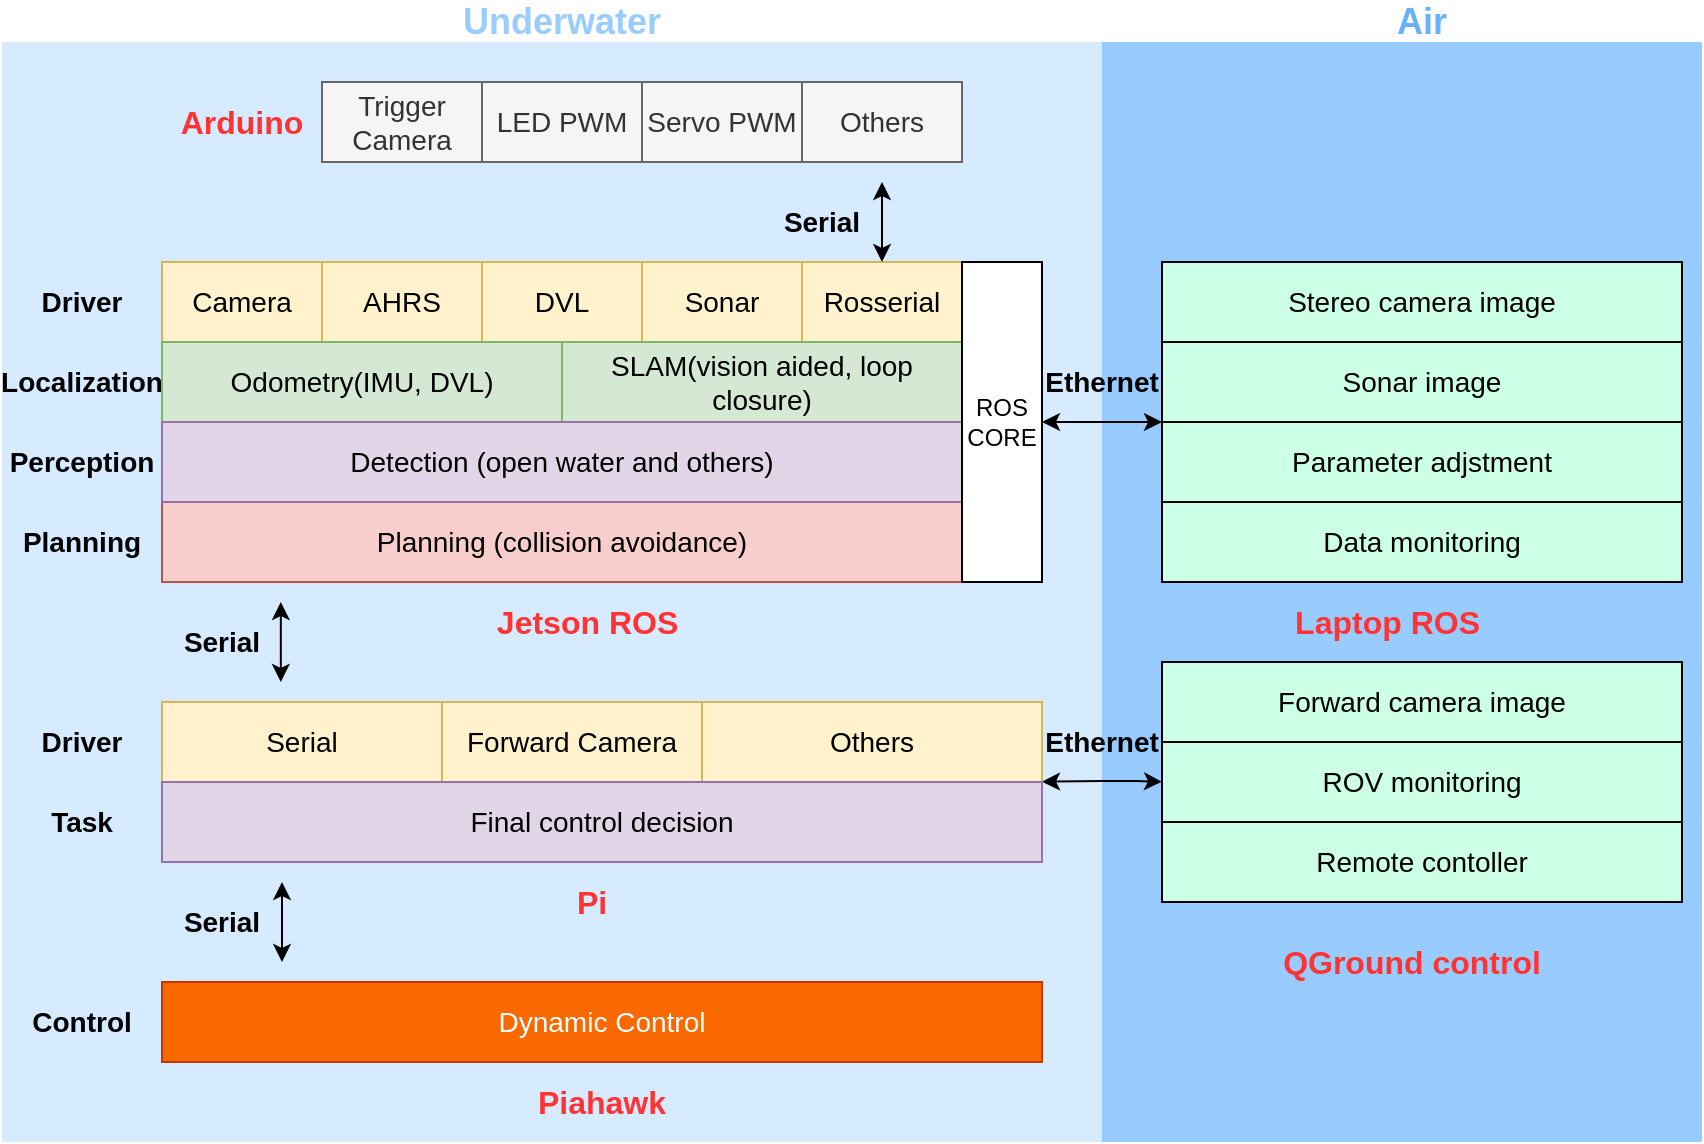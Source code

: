 <mxfile version="14.6.1" type="device"><diagram id="Sv5F9igE_lK4fOywWKP_" name="Page-1"><mxGraphModel dx="980" dy="555" grid="1" gridSize="10" guides="1" tooltips="1" connect="1" arrows="1" fold="1" page="1" pageScale="1" pageWidth="850" pageHeight="1100" math="0" shadow="0"><root><mxCell id="0"/><mxCell id="1" parent="0"/><mxCell id="74" value="" style="whiteSpace=wrap;html=1;aspect=fixed;fillColor=#3399FF;strokeColor=none;opacity=20;" parent="1" vertex="1"><mxGeometry y="550" width="550" height="550" as="geometry"/></mxCell><mxCell id="76" value="" style="rounded=0;whiteSpace=wrap;html=1;opacity=50;strokeColor=none;fillColor=#3399FF;" parent="1" vertex="1"><mxGeometry x="550" y="550" width="300" height="550" as="geometry"/></mxCell><mxCell id="3" value="&lt;font style=&quot;font-size: 14px&quot;&gt;Camera&lt;/font&gt;" style="rounded=0;whiteSpace=wrap;html=1;fillColor=#fff2cc;strokeColor=#d6b656;" parent="1" vertex="1"><mxGeometry x="80" y="660" width="80" height="40" as="geometry"/></mxCell><mxCell id="4" value="&lt;font style=&quot;font-size: 14px&quot;&gt;AHRS&lt;/font&gt;" style="rounded=0;whiteSpace=wrap;html=1;fillColor=#fff2cc;strokeColor=#d6b656;" parent="1" vertex="1"><mxGeometry x="160" y="660" width="80" height="40" as="geometry"/></mxCell><mxCell id="5" value="&lt;font style=&quot;font-size: 14px&quot;&gt;DVL&lt;/font&gt;" style="rounded=0;whiteSpace=wrap;html=1;fillColor=#fff2cc;strokeColor=#d6b656;" parent="1" vertex="1"><mxGeometry x="240" y="660" width="80" height="40" as="geometry"/></mxCell><mxCell id="6" value="&lt;font style=&quot;font-size: 14px&quot;&gt;Rosserial&lt;/font&gt;" style="rounded=0;whiteSpace=wrap;html=1;fillColor=#fff2cc;strokeColor=#d6b656;" parent="1" vertex="1"><mxGeometry x="400" y="660" width="80" height="40" as="geometry"/></mxCell><mxCell id="7" value="&lt;font style=&quot;font-size: 14px&quot;&gt;Sonar&lt;/font&gt;" style="rounded=0;whiteSpace=wrap;html=1;fillColor=#fff2cc;strokeColor=#d6b656;" parent="1" vertex="1"><mxGeometry x="320" y="660" width="80" height="40" as="geometry"/></mxCell><mxCell id="8" value="&lt;font style=&quot;font-size: 14px&quot;&gt;&lt;b&gt;Driver&lt;/b&gt;&lt;/font&gt;" style="text;html=1;strokeColor=none;fillColor=none;align=center;verticalAlign=middle;whiteSpace=wrap;rounded=0;" parent="1" vertex="1"><mxGeometry x="20" y="670" width="40" height="20" as="geometry"/></mxCell><mxCell id="14" value="&lt;font style=&quot;font-size: 14px&quot;&gt;&lt;b&gt;Localization&lt;/b&gt;&lt;/font&gt;" style="text;html=1;strokeColor=none;fillColor=none;align=center;verticalAlign=middle;whiteSpace=wrap;rounded=0;" parent="1" vertex="1"><mxGeometry x="20" y="710" width="40" height="20" as="geometry"/></mxCell><mxCell id="15" value="&lt;font style=&quot;font-size: 14px&quot;&gt;&lt;b&gt;Planning&lt;/b&gt;&lt;/font&gt;" style="text;html=1;strokeColor=none;fillColor=none;align=center;verticalAlign=middle;whiteSpace=wrap;rounded=0;" parent="1" vertex="1"><mxGeometry x="20" y="790" width="40" height="20" as="geometry"/></mxCell><mxCell id="16" value="&lt;span style=&quot;font-size: 14px&quot;&gt;&lt;b&gt;Perception&lt;/b&gt;&lt;/span&gt;" style="text;html=1;strokeColor=none;fillColor=none;align=center;verticalAlign=middle;whiteSpace=wrap;rounded=0;" parent="1" vertex="1"><mxGeometry x="20" y="750" width="40" height="20" as="geometry"/></mxCell><mxCell id="17" value="&lt;font style=&quot;font-size: 14px&quot;&gt;Odometry(IMU, DVL)&lt;/font&gt;" style="rounded=0;whiteSpace=wrap;html=1;fillColor=#d5e8d4;strokeColor=#82b366;" parent="1" vertex="1"><mxGeometry x="80" y="700" width="200" height="40" as="geometry"/></mxCell><mxCell id="18" value="&lt;font style=&quot;font-size: 14px&quot;&gt;SLAM(vision aided, loop closure)&lt;/font&gt;" style="rounded=0;whiteSpace=wrap;html=1;fillColor=#d5e8d4;strokeColor=#82b366;" parent="1" vertex="1"><mxGeometry x="280" y="700" width="200" height="40" as="geometry"/></mxCell><mxCell id="19" value="&lt;span style=&quot;font-size: 14px&quot;&gt;Planning (collision avoidance)&lt;/span&gt;" style="rounded=0;whiteSpace=wrap;html=1;fillColor=#f8cecc;strokeColor=#b85450;" parent="1" vertex="1"><mxGeometry x="80" y="780" width="400" height="40" as="geometry"/></mxCell><mxCell id="20" value="&lt;span style=&quot;font-size: 14px&quot;&gt;Detection (open water and others)&lt;/span&gt;" style="rounded=0;whiteSpace=wrap;html=1;fillColor=#e1d5e7;strokeColor=#9673a6;" parent="1" vertex="1"><mxGeometry x="80" y="740" width="400" height="40" as="geometry"/></mxCell><mxCell id="24" value="" style="endArrow=classic;startArrow=classic;html=1;exitX=0.5;exitY=0;exitDx=0;exitDy=0;" parent="1" source="6" edge="1"><mxGeometry width="50" height="50" relative="1" as="geometry"><mxPoint x="440" y="650" as="sourcePoint"/><mxPoint x="440" y="620" as="targetPoint"/></mxGeometry></mxCell><mxCell id="26" value="&lt;font style=&quot;font-size: 14px&quot;&gt;&lt;b&gt;Serial&lt;/b&gt;&lt;/font&gt;" style="text;html=1;strokeColor=none;fillColor=none;align=center;verticalAlign=middle;whiteSpace=wrap;rounded=0;" parent="1" vertex="1"><mxGeometry x="390" y="630" width="40" height="20" as="geometry"/></mxCell><mxCell id="27" value="&lt;font size=&quot;1&quot; color=&quot;#ff3333&quot;&gt;&lt;b style=&quot;font-size: 16px&quot;&gt;Jetson ROS&amp;nbsp;&lt;/b&gt;&lt;/font&gt;" style="text;html=1;strokeColor=none;fillColor=none;align=center;verticalAlign=middle;whiteSpace=wrap;rounded=0;" parent="1" vertex="1"><mxGeometry x="165" y="830" width="260" height="20" as="geometry"/></mxCell><mxCell id="29" value="ROS CORE" style="rounded=0;whiteSpace=wrap;html=1;" parent="1" vertex="1"><mxGeometry x="480" y="660" width="40" height="160" as="geometry"/></mxCell><mxCell id="32" value="&lt;font size=&quot;1&quot; color=&quot;#ff3333&quot;&gt;&lt;b style=&quot;font-size: 16px&quot;&gt;Laptop ROS&amp;nbsp;&lt;/b&gt;&lt;/font&gt;" style="text;html=1;strokeColor=none;fillColor=none;align=center;verticalAlign=middle;whiteSpace=wrap;rounded=0;" parent="1" vertex="1"><mxGeometry x="590" y="830" width="210" height="20" as="geometry"/></mxCell><mxCell id="37" value="" style="group" parent="1" vertex="1" connectable="0"><mxGeometry x="580" y="660" width="260" height="160" as="geometry"/></mxCell><mxCell id="33" value="&lt;div&gt;&lt;span style=&quot;font-size: 14px&quot;&gt;Stereo camera image&lt;/span&gt;&lt;span style=&quot;color: rgba(0 , 0 , 0 , 0) ; font-family: monospace ; font-size: 0px&quot;&gt;%3CmxGraphModel%3E%3Croot%3E%3CmxCell%20id%3D%220%22%2F%3E%3CmxCell%20id%3D%221%22%20parent%3D%220%22%2F%3E%3CmxCell%20id%3D%222%22%20value%3D%22%26lt%3Bspan%20style%3D%26quot%3Bfont-size%3A%2014px%26quot%3B%26gt%3BPlanning%20(collision%20avoidance)%26lt%3B%2Fspan%26gt%3B%22%20style%3D%22rounded%3D0%3BwhiteSpace%3Dwrap%3Bhtml%3D1%3BfillColor%3D%23f8cecc%3BstrokeColor%3D%23b85450%3B%22%20vertex%3D%221%22%20parent%3D%221%22%3E%3CmxGeometry%20x%3D%2280%22%20y%3D%22520%22%20width%3D%22400%22%20height%3D%2240%22%20as%3D%22geometry%22%2F%3E%3C%2FmxCell%3E%3C%2Froot%3E%3C%2FmxGraphModel%3E&lt;/span&gt;&lt;/div&gt;" style="rounded=0;whiteSpace=wrap;html=1;align=center;fillColor=#CCFFE6;" parent="37" vertex="1"><mxGeometry width="260" height="40" as="geometry"/></mxCell><mxCell id="34" value="&lt;span style=&quot;font-size: 14px&quot;&gt;Sonar image&lt;/span&gt;" style="rounded=0;whiteSpace=wrap;html=1;fillColor=#CCFFE6;" parent="37" vertex="1"><mxGeometry y="40" width="260" height="40" as="geometry"/></mxCell><mxCell id="35" value="&lt;span style=&quot;font-size: 14px&quot;&gt;Parameter adjstment&lt;/span&gt;" style="rounded=0;whiteSpace=wrap;html=1;fillColor=#CCFFE6;" parent="37" vertex="1"><mxGeometry y="80" width="260" height="40" as="geometry"/></mxCell><mxCell id="36" value="&lt;span style=&quot;font-size: 14px&quot;&gt;Data monitoring&lt;/span&gt;" style="rounded=0;whiteSpace=wrap;html=1;fillColor=#CCFFE6;" parent="37" vertex="1"><mxGeometry y="120" width="260" height="40" as="geometry"/></mxCell><mxCell id="50" value="" style="group" parent="1" vertex="1" connectable="0"><mxGeometry x="90" y="830" width="49.41" height="40" as="geometry"/></mxCell><mxCell id="43" value="" style="endArrow=classic;startArrow=classic;html=1;exitX=0.5;exitY=0;exitDx=0;exitDy=0;" parent="50" edge="1"><mxGeometry width="50" height="50" relative="1" as="geometry"><mxPoint x="49.41" y="40" as="sourcePoint"/><mxPoint x="49.41" as="targetPoint"/></mxGeometry></mxCell><mxCell id="44" value="&lt;font style=&quot;font-size: 14px&quot;&gt;&lt;b&gt;Serial&lt;/b&gt;&lt;/font&gt;" style="text;html=1;strokeColor=none;fillColor=none;align=center;verticalAlign=middle;whiteSpace=wrap;rounded=0;" parent="50" vertex="1"><mxGeometry y="10" width="40" height="20" as="geometry"/></mxCell><mxCell id="53" value="&lt;font style=&quot;font-size: 14px&quot;&gt;&lt;b&gt;Control&lt;/b&gt;&lt;/font&gt;" style="text;html=1;strokeColor=none;fillColor=none;align=center;verticalAlign=middle;whiteSpace=wrap;rounded=0;" parent="1" vertex="1"><mxGeometry x="20" y="1030" width="40" height="20" as="geometry"/></mxCell><mxCell id="54" value="&lt;span style=&quot;font-size: 14px&quot;&gt;Dynamic Control&lt;/span&gt;" style="rounded=0;whiteSpace=wrap;html=1;fillColor=#fa6800;strokeColor=#C73500;fontColor=#ffffff;" parent="1" vertex="1"><mxGeometry x="80" y="1020" width="440" height="40" as="geometry"/></mxCell><mxCell id="59" value="" style="group" parent="1" vertex="1" connectable="0"><mxGeometry x="530" y="710" width="40" height="20" as="geometry"/></mxCell><mxCell id="61" value="" style="group" parent="59" vertex="1" connectable="0"><mxGeometry width="40" height="20" as="geometry"/></mxCell><mxCell id="31" value="&lt;font style=&quot;font-size: 14px&quot;&gt;&lt;b&gt;Ethernet&lt;/b&gt;&lt;/font&gt;" style="text;html=1;strokeColor=none;fillColor=none;align=center;verticalAlign=middle;whiteSpace=wrap;rounded=0;" parent="61" vertex="1"><mxGeometry width="40" height="20" as="geometry"/></mxCell><mxCell id="38" value="" style="endArrow=classic;startArrow=classic;html=1;exitX=1;exitY=0.5;exitDx=0;exitDy=0;entryX=0;entryY=0;entryDx=0;entryDy=0;" parent="61" source="29" target="35" edge="1"><mxGeometry width="50" height="50" relative="1" as="geometry"><mxPoint x="10.0" y="50" as="sourcePoint"/><mxPoint x="10.0" y="10" as="targetPoint"/></mxGeometry></mxCell><mxCell id="62" value="" style="group" parent="1" vertex="1" connectable="0"><mxGeometry x="510" y="890" width="40" height="20" as="geometry"/></mxCell><mxCell id="63" value="" style="group" parent="62" vertex="1" connectable="0"><mxGeometry width="40" height="20" as="geometry"/></mxCell><mxCell id="64" value="&lt;font style=&quot;font-size: 14px&quot;&gt;&lt;b&gt;Ethernet&lt;/b&gt;&lt;/font&gt;" style="text;html=1;strokeColor=none;fillColor=none;align=center;verticalAlign=middle;whiteSpace=wrap;rounded=0;" parent="63" vertex="1"><mxGeometry x="20" width="40" height="20" as="geometry"/></mxCell><mxCell id="68" value="" style="endArrow=classic;startArrow=classic;html=1;exitX=1;exitY=0.5;exitDx=0;exitDy=0;entryX=0;entryY=0;entryDx=0;entryDy=0;" parent="1" edge="1"><mxGeometry width="50" height="50" relative="1" as="geometry"><mxPoint x="520.0" y="919.82" as="sourcePoint"/><mxPoint x="580.0" y="919.82" as="targetPoint"/><Array as="points"><mxPoint x="560" y="919.41"/></Array></mxGeometry></mxCell><mxCell id="69" value="" style="group" parent="1" vertex="1" connectable="0"><mxGeometry x="580" y="860" width="260" height="120" as="geometry"/></mxCell><mxCell id="56" value="&lt;span style=&quot;font-size: 14px&quot;&gt;Forward camera image&lt;/span&gt;" style="rounded=0;whiteSpace=wrap;html=1;align=center;fillColor=#CCFFE6;" parent="69" vertex="1"><mxGeometry width="260" height="40" as="geometry"/></mxCell><mxCell id="57" value="&lt;span style=&quot;font-size: 14px&quot;&gt;ROV monitoring&lt;/span&gt;" style="rounded=0;whiteSpace=wrap;html=1;align=center;fillColor=#CCFFE6;" parent="69" vertex="1"><mxGeometry y="40" width="260" height="40" as="geometry"/></mxCell><mxCell id="58" value="&lt;span style=&quot;font-size: 14px&quot;&gt;Remote contoller&lt;/span&gt;" style="rounded=0;whiteSpace=wrap;html=1;align=center;fillColor=#CCFFE6;" parent="69" vertex="1"><mxGeometry y="80" width="260" height="40" as="geometry"/></mxCell><mxCell id="70" value="&lt;font size=&quot;1&quot; color=&quot;#ff3333&quot;&gt;&lt;b style=&quot;font-size: 16px&quot;&gt;QGround control&lt;/b&gt;&lt;/font&gt;" style="text;html=1;strokeColor=none;fillColor=none;align=center;verticalAlign=middle;whiteSpace=wrap;rounded=0;" parent="1" vertex="1"><mxGeometry x="600" y="1000" width="210" height="20" as="geometry"/></mxCell><mxCell id="25" value="" style="group" parent="1" vertex="1" connectable="0"><mxGeometry x="160" y="570" width="80" height="120" as="geometry"/></mxCell><mxCell id="21" value="&lt;font style=&quot;font-size: 14px&quot;&gt;Trigger Camera&lt;/font&gt;" style="rounded=0;whiteSpace=wrap;html=1;fillColor=#f5f5f5;strokeColor=#666666;fontColor=#333333;" parent="25" vertex="1"><mxGeometry width="80" height="40" as="geometry"/></mxCell><mxCell id="28" value="&lt;font color=&quot;#ff3333&quot;&gt;&lt;span style=&quot;font-size: 16px&quot;&gt;&lt;b&gt;Arduino&lt;/b&gt;&lt;/span&gt;&lt;/font&gt;" style="text;html=1;strokeColor=none;fillColor=none;align=center;verticalAlign=middle;whiteSpace=wrap;rounded=0;" parent="1" vertex="1"><mxGeometry x="80" y="580" width="80" height="20" as="geometry"/></mxCell><mxCell id="23" value="&lt;span style=&quot;font-size: 14px&quot;&gt;LED PWM&lt;/span&gt;" style="rounded=0;whiteSpace=wrap;html=1;fillColor=#f5f5f5;strokeColor=#666666;fontColor=#333333;" parent="1" vertex="1"><mxGeometry x="240" y="570" width="80" height="40" as="geometry"/></mxCell><mxCell id="22" value="&lt;span style=&quot;font-size: 14px&quot;&gt;Servo PWM&lt;/span&gt;" style="rounded=0;whiteSpace=wrap;html=1;fillColor=#f5f5f5;strokeColor=#666666;fontColor=#333333;" parent="1" vertex="1"><mxGeometry x="320" y="570" width="80" height="40" as="geometry"/></mxCell><mxCell id="71" value="&lt;span style=&quot;font-size: 14px&quot;&gt;Others&lt;/span&gt;" style="rounded=0;whiteSpace=wrap;html=1;fillColor=#f5f5f5;strokeColor=#666666;fontColor=#333333;" parent="1" vertex="1"><mxGeometry x="400" y="570" width="80" height="40" as="geometry"/></mxCell><mxCell id="77" value="&lt;font size=&quot;1&quot; color=&quot;#99ccff&quot;&gt;&lt;b style=&quot;font-size: 18px&quot;&gt;Underwater&lt;/b&gt;&lt;/font&gt;" style="text;html=1;strokeColor=none;fillColor=none;align=center;verticalAlign=middle;whiteSpace=wrap;rounded=0;glass=0;opacity=50;" parent="1" vertex="1"><mxGeometry x="229.06" y="530" width="101.87" height="20" as="geometry"/></mxCell><mxCell id="78" value="&lt;font size=&quot;1&quot; color=&quot;#66b2ff&quot;&gt;&lt;b style=&quot;font-size: 18px&quot;&gt;Air&lt;/b&gt;&lt;/font&gt;" style="text;html=1;strokeColor=none;fillColor=none;align=center;verticalAlign=middle;whiteSpace=wrap;rounded=0;glass=0;opacity=50;" parent="1" vertex="1"><mxGeometry x="690" y="530" width="40" height="20" as="geometry"/></mxCell><mxCell id="39" value="&lt;span style=&quot;font-size: 14px&quot;&gt;Serial&lt;/span&gt;" style="rounded=0;whiteSpace=wrap;html=1;fillColor=#fff2cc;strokeColor=#d6b656;" parent="1" vertex="1"><mxGeometry x="80" y="880" width="140" height="40" as="geometry"/></mxCell><mxCell id="40" value="&lt;font style=&quot;font-size: 14px&quot;&gt;Forward Camera&lt;/font&gt;" style="rounded=0;whiteSpace=wrap;html=1;fillColor=#fff2cc;strokeColor=#d6b656;" parent="1" vertex="1"><mxGeometry x="220" y="880" width="130" height="40" as="geometry"/></mxCell><mxCell id="41" value="&lt;font style=&quot;font-size: 14px&quot;&gt;&lt;b&gt;Driver&lt;/b&gt;&lt;/font&gt;" style="text;html=1;strokeColor=none;fillColor=none;align=center;verticalAlign=middle;whiteSpace=wrap;rounded=0;" parent="1" vertex="1"><mxGeometry x="20" y="890" width="40" height="20" as="geometry"/></mxCell><mxCell id="42" value="&lt;font style=&quot;font-size: 14px&quot;&gt;Others&lt;/font&gt;" style="rounded=0;whiteSpace=wrap;html=1;fillColor=#fff2cc;strokeColor=#d6b656;" parent="1" vertex="1"><mxGeometry x="350" y="880" width="170" height="40" as="geometry"/></mxCell><mxCell id="45" value="&lt;font style=&quot;font-size: 14px&quot;&gt;&lt;b&gt;Task&lt;/b&gt;&lt;/font&gt;" style="text;html=1;strokeColor=none;fillColor=none;align=center;verticalAlign=middle;whiteSpace=wrap;rounded=0;" parent="1" vertex="1"><mxGeometry x="20" y="930" width="40" height="20" as="geometry"/></mxCell><mxCell id="46" value="&lt;span style=&quot;font-size: 14px&quot;&gt;Final control&amp;nbsp;&lt;/span&gt;&lt;span style=&quot;font-size: 14px&quot;&gt;decision&lt;/span&gt;" style="rounded=0;whiteSpace=wrap;html=1;fillColor=#e1d5e7;strokeColor=#9673a6;" parent="1" vertex="1"><mxGeometry x="80" y="920" width="440" height="40" as="geometry"/></mxCell><mxCell id="47" value="&lt;font size=&quot;1&quot; color=&quot;#ff3333&quot;&gt;&lt;b style=&quot;font-size: 16px&quot;&gt;Pi&lt;/b&gt;&lt;/font&gt;" style="text;html=1;strokeColor=none;fillColor=none;align=center;verticalAlign=middle;whiteSpace=wrap;rounded=0;" parent="1" vertex="1"><mxGeometry x="165" y="970" width="260" height="20" as="geometry"/></mxCell><mxCell id="52" value="" style="group" parent="1" vertex="1" connectable="0"><mxGeometry x="90" y="970" width="50.0" height="40" as="geometry"/></mxCell><mxCell id="48" value="&lt;font style=&quot;font-size: 14px&quot;&gt;&lt;b&gt;Serial&lt;/b&gt;&lt;/font&gt;" style="text;html=1;strokeColor=none;fillColor=none;align=center;verticalAlign=middle;whiteSpace=wrap;rounded=0;" parent="52" vertex="1"><mxGeometry y="10" width="40" height="20" as="geometry"/></mxCell><mxCell id="49" value="" style="endArrow=classic;startArrow=classic;html=1;exitX=0.5;exitY=0;exitDx=0;exitDy=0;" parent="52" edge="1"><mxGeometry width="50" height="50" relative="1" as="geometry"><mxPoint x="50.0" y="40" as="sourcePoint"/><mxPoint x="50.0" as="targetPoint"/></mxGeometry></mxCell><mxCell id="55" value="&lt;font color=&quot;#ff3333&quot;&gt;&lt;span style=&quot;font-size: 16px&quot;&gt;&lt;b&gt;Piahawk&lt;/b&gt;&lt;/span&gt;&lt;/font&gt;" style="text;html=1;strokeColor=none;fillColor=none;align=center;verticalAlign=middle;whiteSpace=wrap;rounded=0;" parent="1" vertex="1"><mxGeometry x="170" y="1070" width="260" height="20" as="geometry"/></mxCell></root></mxGraphModel></diagram></mxfile>